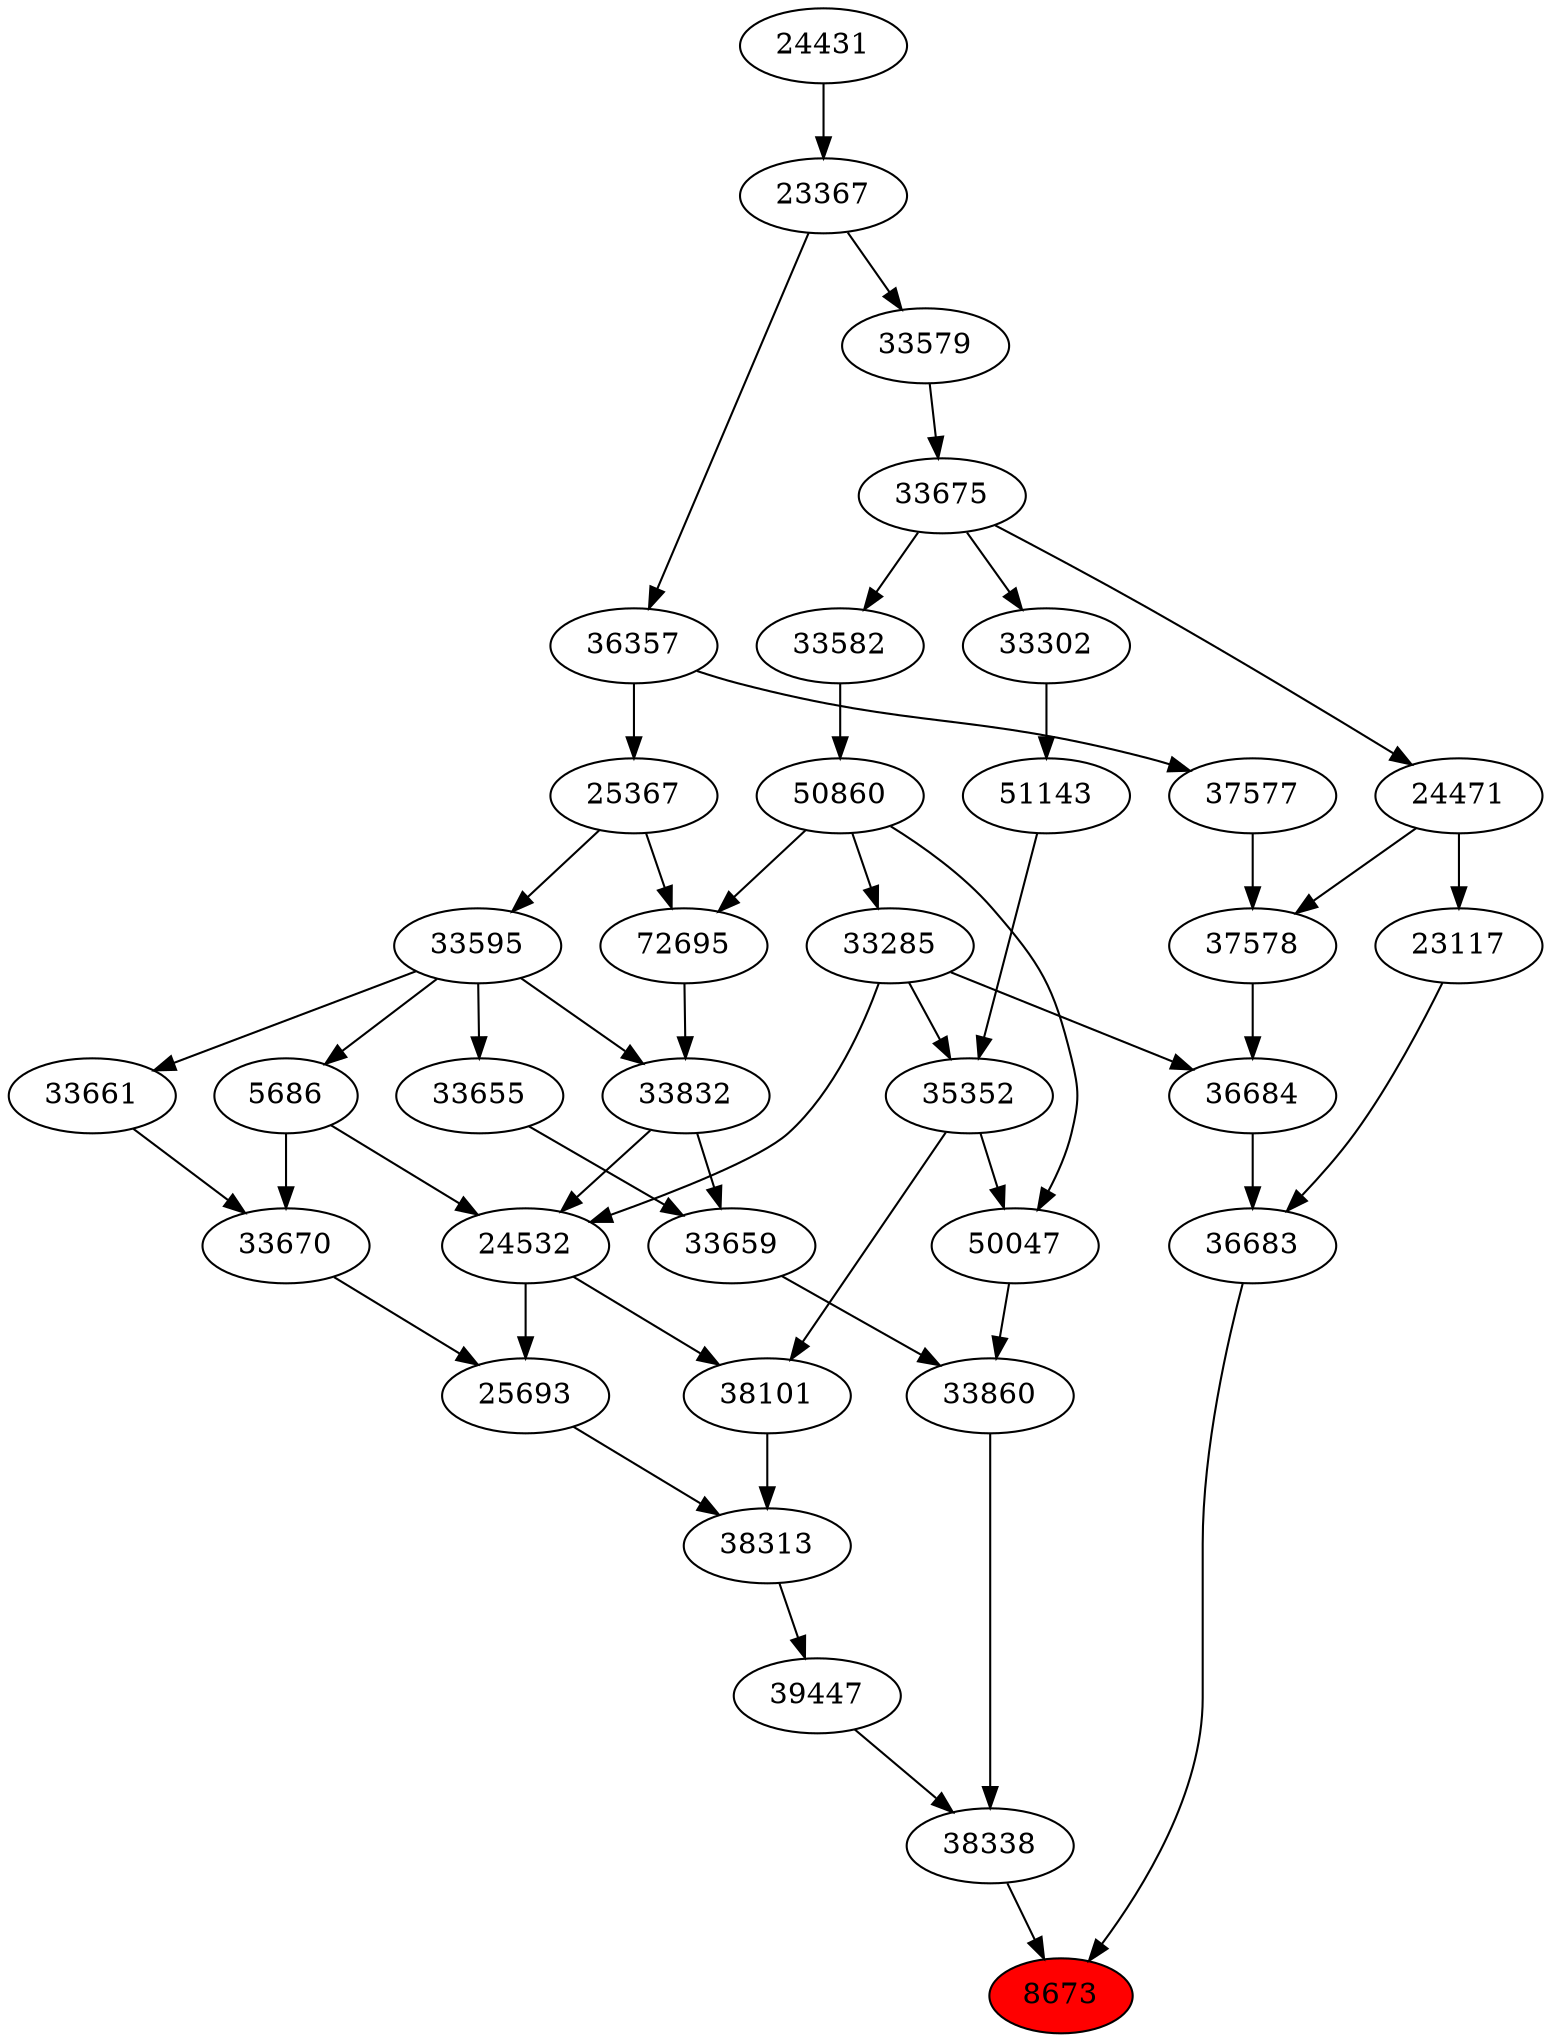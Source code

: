 strict digraph{ 
8673 [label="8673" fillcolor=red style=filled]
38338 -> 8673
36683 -> 8673
38338 [label="38338"]
39447 -> 38338
33860 -> 38338
36683 [label="36683"]
36684 -> 36683
23117 -> 36683
39447 [label="39447"]
38313 -> 39447
33860 [label="33860"]
33659 -> 33860
50047 -> 33860
36684 [label="36684"]
33285 -> 36684
37578 -> 36684
23117 [label="23117"]
24471 -> 23117
38313 [label="38313"]
25693 -> 38313
38101 -> 38313
33659 [label="33659"]
33655 -> 33659
33832 -> 33659
50047 [label="50047"]
35352 -> 50047
50860 -> 50047
33285 [label="33285"]
50860 -> 33285
37578 [label="37578"]
24471 -> 37578
37577 -> 37578
24471 [label="24471"]
33675 -> 24471
25693 [label="25693"]
24532 -> 25693
33670 -> 25693
38101 [label="38101"]
24532 -> 38101
35352 -> 38101
33655 [label="33655"]
33595 -> 33655
33832 [label="33832"]
72695 -> 33832
33595 -> 33832
35352 [label="35352"]
33285 -> 35352
51143 -> 35352
50860 [label="50860"]
33582 -> 50860
37577 [label="37577"]
36357 -> 37577
33675 [label="33675"]
33579 -> 33675
24532 [label="24532"]
33285 -> 24532
5686 -> 24532
33832 -> 24532
33670 [label="33670"]
5686 -> 33670
33661 -> 33670
33595 [label="33595"]
25367 -> 33595
72695 [label="72695"]
50860 -> 72695
25367 -> 72695
51143 [label="51143"]
33302 -> 51143
33582 [label="33582"]
33675 -> 33582
36357 [label="36357"]
23367 -> 36357
33579 [label="33579"]
23367 -> 33579
5686 [label="5686"]
33595 -> 5686
33661 [label="33661"]
33595 -> 33661
25367 [label="25367"]
36357 -> 25367
33302 [label="33302"]
33675 -> 33302
23367 [label="23367"]
24431 -> 23367
24431 [label="24431"]
}
